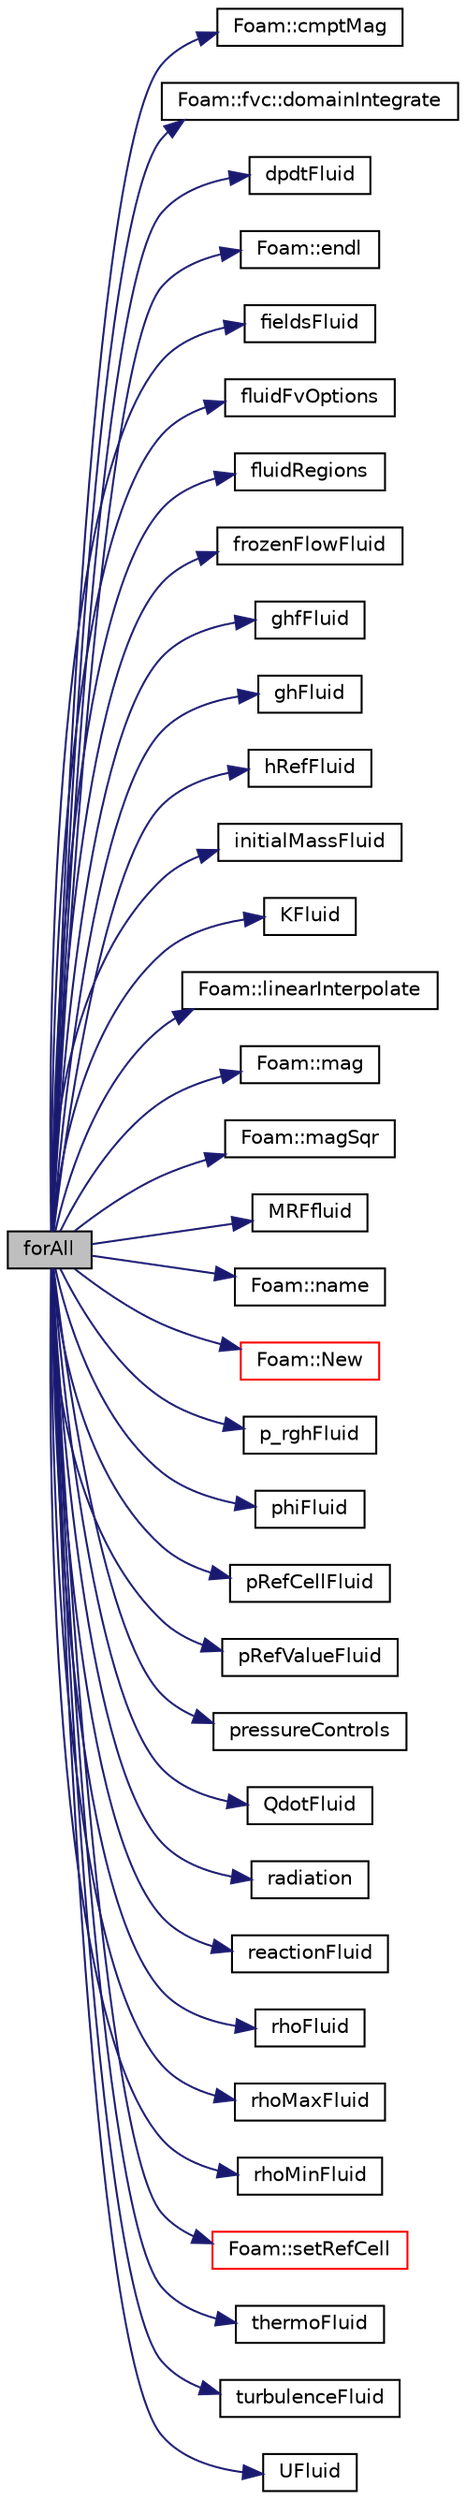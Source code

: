 digraph "forAll"
{
  bgcolor="transparent";
  edge [fontname="Helvetica",fontsize="10",labelfontname="Helvetica",labelfontsize="10"];
  node [fontname="Helvetica",fontsize="10",shape=record];
  rankdir="LR";
  Node1 [label="forAll",height=0.2,width=0.4,color="black", fillcolor="grey75", style="filled" fontcolor="black"];
  Node1 -> Node2 [color="midnightblue",fontsize="10",style="solid",fontname="Helvetica"];
  Node2 [label="Foam::cmptMag",height=0.2,width=0.4,color="black",URL="$namespaceFoam.html#acf2383c8a0a1d5fef3eb5255b950229d"];
  Node1 -> Node3 [color="midnightblue",fontsize="10",style="solid",fontname="Helvetica"];
  Node3 [label="Foam::fvc::domainIntegrate",height=0.2,width=0.4,color="black",URL="$namespaceFoam_1_1fvc.html#a97e6958677a3a619ece7528613725d84"];
  Node1 -> Node4 [color="midnightblue",fontsize="10",style="solid",fontname="Helvetica"];
  Node4 [label="dpdtFluid",height=0.2,width=0.4,color="black",URL="$fluid_2createFluidFields_8H.html#a84365931524f411388b0e8c00a834c80"];
  Node1 -> Node5 [color="midnightblue",fontsize="10",style="solid",fontname="Helvetica"];
  Node5 [label="Foam::endl",height=0.2,width=0.4,color="black",URL="$namespaceFoam.html#a2db8fe02a0d3909e9351bb4275b23ce4",tooltip="Add newline and flush stream. "];
  Node1 -> Node6 [color="midnightblue",fontsize="10",style="solid",fontname="Helvetica"];
  Node6 [label="fieldsFluid",height=0.2,width=0.4,color="black",URL="$chtMultiRegionTwoPhaseEulerFoam_2fluid_2createFluidFields_8H.html#a5d97f6c0ad1e7bf971e39d1c0d6404b8"];
  Node1 -> Node7 [color="midnightblue",fontsize="10",style="solid",fontname="Helvetica"];
  Node7 [label="fluidFvOptions",height=0.2,width=0.4,color="black",URL="$chtMultiRegionSimpleFoam_2fluid_2createFluidFields_8H.html#a434be2ad9a3b1a8914adea11afc57fdf"];
  Node1 -> Node8 [color="midnightblue",fontsize="10",style="solid",fontname="Helvetica"];
  Node8 [label="fluidRegions",height=0.2,width=0.4,color="black",URL="$chtMultiRegionSimpleFoam_2fluid_2createFluidMeshes_8H.html#a08b4d27e6932a7658115d87058b7eb5f"];
  Node1 -> Node9 [color="midnightblue",fontsize="10",style="solid",fontname="Helvetica"];
  Node9 [label="frozenFlowFluid",height=0.2,width=0.4,color="black",URL="$chtMultiRegionSimpleFoam_2fluid_2createFluidFields_8H.html#a3bd9981e00aae4e46466d6ca5c669eaa"];
  Node1 -> Node10 [color="midnightblue",fontsize="10",style="solid",fontname="Helvetica"];
  Node10 [label="ghfFluid",height=0.2,width=0.4,color="black",URL="$chtMultiRegionSimpleFoam_2fluid_2createFluidFields_8H.html#ac1f2b8aafc3ec9a7af7b2bb5779fbbbe"];
  Node1 -> Node11 [color="midnightblue",fontsize="10",style="solid",fontname="Helvetica"];
  Node11 [label="ghFluid",height=0.2,width=0.4,color="black",URL="$chtMultiRegionSimpleFoam_2fluid_2createFluidFields_8H.html#a6268cb6f8cd80abc2510164fb30e0c7c"];
  Node1 -> Node12 [color="midnightblue",fontsize="10",style="solid",fontname="Helvetica"];
  Node12 [label="hRefFluid",height=0.2,width=0.4,color="black",URL="$chtMultiRegionSimpleFoam_2fluid_2createFluidFields_8H.html#a97c682cbe22cc94e9c9a24cda05e9507"];
  Node1 -> Node13 [color="midnightblue",fontsize="10",style="solid",fontname="Helvetica"];
  Node13 [label="initialMassFluid",height=0.2,width=0.4,color="black",URL="$chtMultiRegionSimpleFoam_2fluid_2createFluidFields_8H.html#a3e2118ca600524658bf59014eddfd8bc"];
  Node1 -> Node14 [color="midnightblue",fontsize="10",style="solid",fontname="Helvetica"];
  Node14 [label="KFluid",height=0.2,width=0.4,color="black",URL="$fluid_2createFluidFields_8H.html#a3c9d6294d52940f7d2116b4cd28f877b"];
  Node1 -> Node15 [color="midnightblue",fontsize="10",style="solid",fontname="Helvetica"];
  Node15 [label="Foam::linearInterpolate",height=0.2,width=0.4,color="black",URL="$namespaceFoam.html#a77094c8cc487d2a53de247336f41e78f"];
  Node1 -> Node16 [color="midnightblue",fontsize="10",style="solid",fontname="Helvetica"];
  Node16 [label="Foam::mag",height=0.2,width=0.4,color="black",URL="$namespaceFoam.html#a834bb6faa2fd38f3b65634f2e1987e97"];
  Node1 -> Node17 [color="midnightblue",fontsize="10",style="solid",fontname="Helvetica"];
  Node17 [label="Foam::magSqr",height=0.2,width=0.4,color="black",URL="$namespaceFoam.html#a7e96c2b6f66f356ef358f08e65cb8ace"];
  Node1 -> Node18 [color="midnightblue",fontsize="10",style="solid",fontname="Helvetica"];
  Node18 [label="MRFfluid",height=0.2,width=0.4,color="black",URL="$chtMultiRegionSimpleFoam_2fluid_2createFluidFields_8H.html#a481a7aaca9674f40366919b43aa23f82"];
  Node1 -> Node19 [color="midnightblue",fontsize="10",style="solid",fontname="Helvetica"];
  Node19 [label="Foam::name",height=0.2,width=0.4,color="black",URL="$namespaceFoam.html#a6c8b447ab587a5b141fdabdfac4d4da3",tooltip="Return string representation of complex. "];
  Node1 -> Node20 [color="midnightblue",fontsize="10",style="solid",fontname="Helvetica"];
  Node20 [label="Foam::New",height=0.2,width=0.4,color="red",URL="$namespaceFoam.html#a9d62cf14554c95e83f83f14909d9e0ec",tooltip="Global function forwards to reuseTmpDimensionedField::New. "];
  Node1 -> Node21 [color="midnightblue",fontsize="10",style="solid",fontname="Helvetica"];
  Node21 [label="p_rghFluid",height=0.2,width=0.4,color="black",URL="$chtMultiRegionSimpleFoam_2fluid_2createFluidFields_8H.html#a8ed9f45fa1e225facea75b2881c7f7e4"];
  Node1 -> Node22 [color="midnightblue",fontsize="10",style="solid",fontname="Helvetica"];
  Node22 [label="phiFluid",height=0.2,width=0.4,color="black",URL="$chtMultiRegionSimpleFoam_2fluid_2createFluidFields_8H.html#ad5823af227ebcd6dc75e33e9ce53f035"];
  Node1 -> Node23 [color="midnightblue",fontsize="10",style="solid",fontname="Helvetica"];
  Node23 [label="pRefCellFluid",height=0.2,width=0.4,color="black",URL="$chtMultiRegionSimpleFoam_2fluid_2createFluidFields_8H.html#a2c3bb804f36d7d07e225cd3918359867"];
  Node1 -> Node24 [color="midnightblue",fontsize="10",style="solid",fontname="Helvetica"];
  Node24 [label="pRefValueFluid",height=0.2,width=0.4,color="black",URL="$chtMultiRegionSimpleFoam_2fluid_2createFluidFields_8H.html#a2fd9c027964591a5e850f0f4333db582"];
  Node1 -> Node25 [color="midnightblue",fontsize="10",style="solid",fontname="Helvetica"];
  Node25 [label="pressureControls",height=0.2,width=0.4,color="black",URL="$fluid_2createFluidFields_8H.html#ad562daf1c9138de805225bb53abba905"];
  Node1 -> Node26 [color="midnightblue",fontsize="10",style="solid",fontname="Helvetica"];
  Node26 [label="QdotFluid",height=0.2,width=0.4,color="black",URL="$fluid_2createFluidFields_8H.html#a368ebe7c7b7f632fb87f073fe3bbfba1"];
  Node1 -> Node27 [color="midnightblue",fontsize="10",style="solid",fontname="Helvetica"];
  Node27 [label="radiation",height=0.2,width=0.4,color="black",URL="$createIncompressibleRadiationModel_8H.html#a0263249d39ea82b80ae0a5a2e947ca59"];
  Node1 -> Node28 [color="midnightblue",fontsize="10",style="solid",fontname="Helvetica"];
  Node28 [label="reactionFluid",height=0.2,width=0.4,color="black",URL="$fluid_2createFluidFields_8H.html#ad57fd1af8a14c6b29da9484c27e6dd2c"];
  Node1 -> Node29 [color="midnightblue",fontsize="10",style="solid",fontname="Helvetica"];
  Node29 [label="rhoFluid",height=0.2,width=0.4,color="black",URL="$chtMultiRegionSimpleFoam_2fluid_2createFluidFields_8H.html#ad49be490be9c03e95111564fef34efe6"];
  Node1 -> Node30 [color="midnightblue",fontsize="10",style="solid",fontname="Helvetica"];
  Node30 [label="rhoMaxFluid",height=0.2,width=0.4,color="black",URL="$fluid_2createFluidFields_8H.html#af7e5f68806ec003c6428883d6eed12b5"];
  Node1 -> Node31 [color="midnightblue",fontsize="10",style="solid",fontname="Helvetica"];
  Node31 [label="rhoMinFluid",height=0.2,width=0.4,color="black",URL="$fluid_2createFluidFields_8H.html#a0c256bc3953d3fcce2995070e735bcc5"];
  Node1 -> Node32 [color="midnightblue",fontsize="10",style="solid",fontname="Helvetica"];
  Node32 [label="Foam::setRefCell",height=0.2,width=0.4,color="red",URL="$namespaceFoam.html#af465661f2bf224c5c3924f7fed47d367",tooltip="If the field fieldRef needs referencing find the reference cell nearest. "];
  Node1 -> Node33 [color="midnightblue",fontsize="10",style="solid",fontname="Helvetica"];
  Node33 [label="thermoFluid",height=0.2,width=0.4,color="black",URL="$chtMultiRegionSimpleFoam_2fluid_2createFluidFields_8H.html#aebb54de6b0e9abb26a7c4583a5dfd783"];
  Node1 -> Node34 [color="midnightblue",fontsize="10",style="solid",fontname="Helvetica"];
  Node34 [label="turbulenceFluid",height=0.2,width=0.4,color="black",URL="$fluid_2createFluidFields_8H.html#a4f6748f8e993de8ee071488920dae990"];
  Node1 -> Node35 [color="midnightblue",fontsize="10",style="solid",fontname="Helvetica"];
  Node35 [label="UFluid",height=0.2,width=0.4,color="black",URL="$chtMultiRegionSimpleFoam_2fluid_2createFluidFields_8H.html#a4bb217ec503589ffe27e0be7098406c0"];
}

